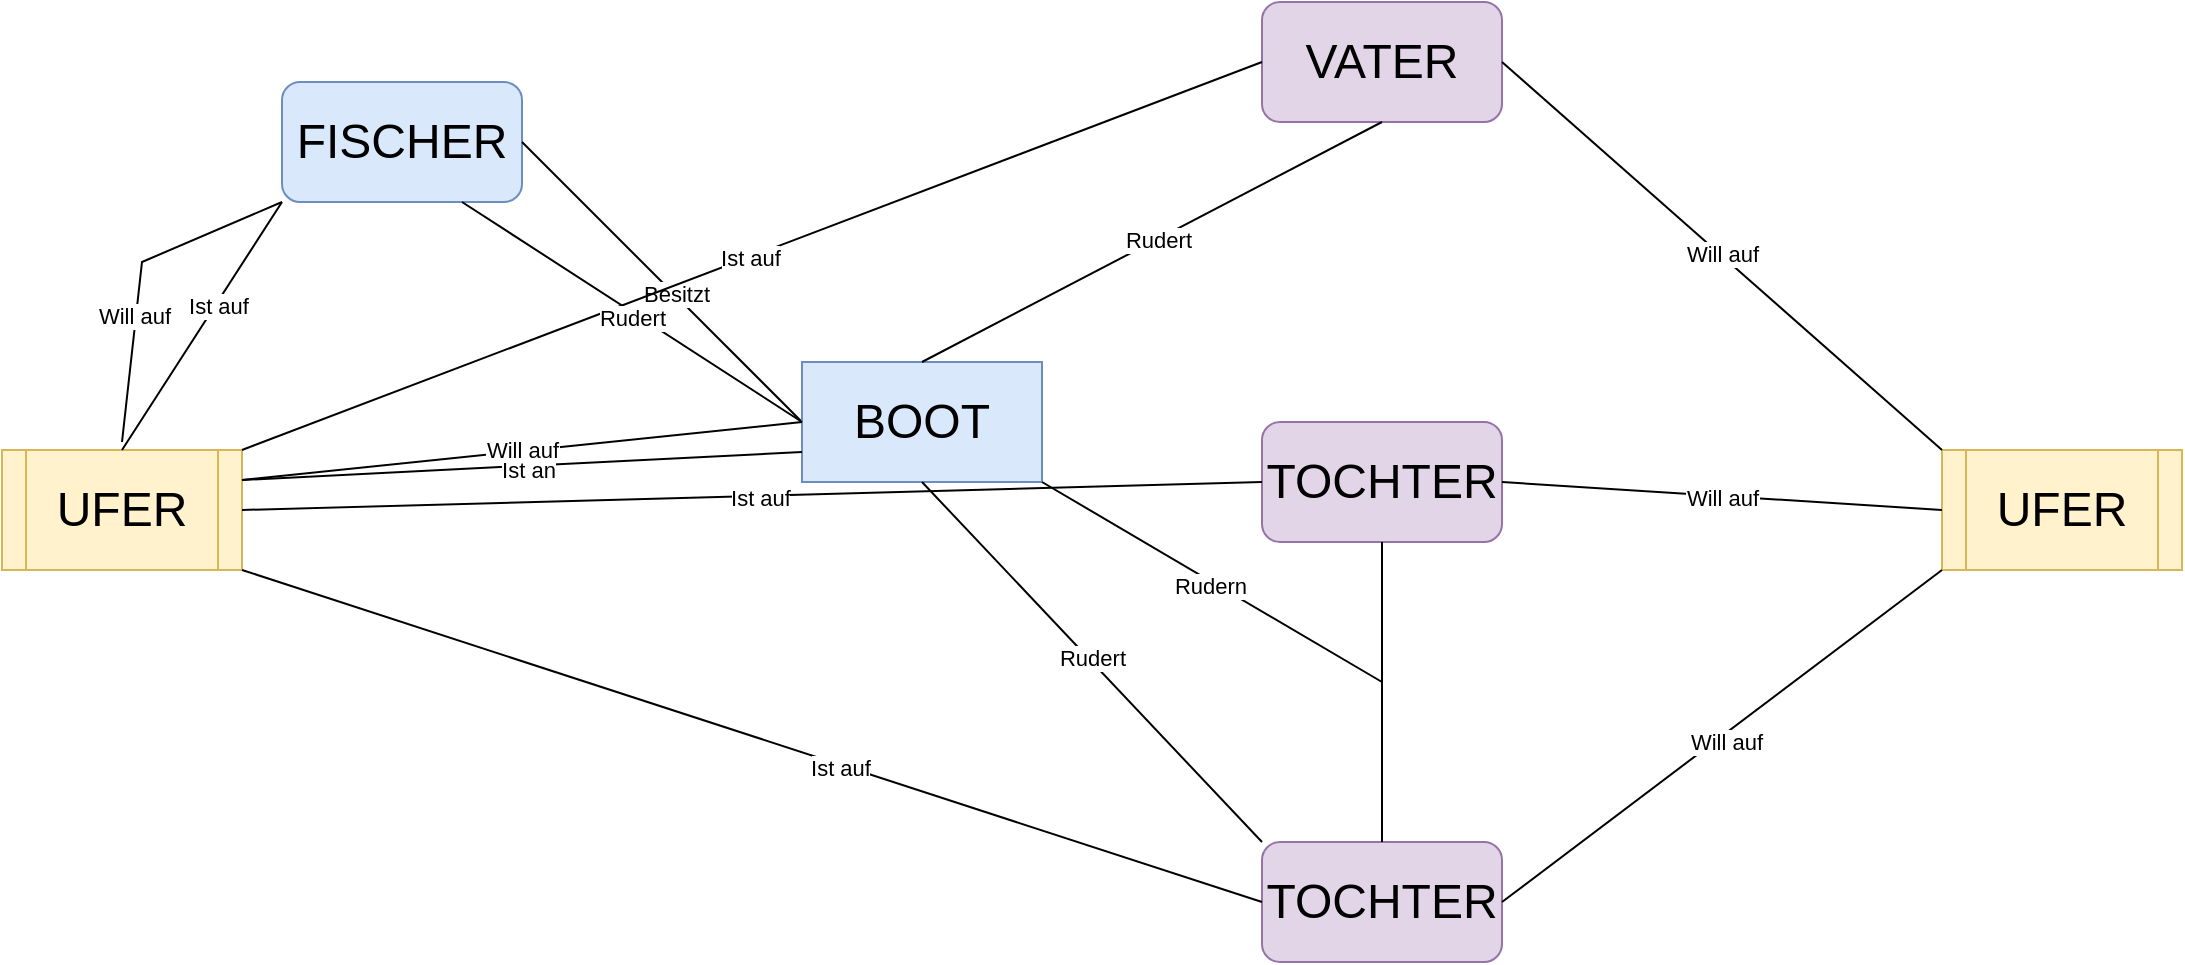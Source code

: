 <mxfile version="24.7.17">
  <diagram name="Page-1" id="_Efg953ctInEet6lu3Dl">
    <mxGraphModel dx="1659" dy="885" grid="1" gridSize="10" guides="1" tooltips="1" connect="1" arrows="1" fold="1" page="1" pageScale="1" pageWidth="1169" pageHeight="827" background="none" math="0" shadow="0">
      <root>
        <mxCell id="0" />
        <mxCell id="1" parent="0" />
        <mxCell id="EqDXccSBfP7TnJm29CeI-1" value="&lt;font style=&quot;font-size: 24px;&quot;&gt;VATER&lt;/font&gt;" style="rounded=1;whiteSpace=wrap;html=1;fillColor=#e1d5e7;strokeColor=#9673a6;" vertex="1" parent="1">
          <mxGeometry x="660" y="160" width="120" height="60" as="geometry" />
        </mxCell>
        <mxCell id="EqDXccSBfP7TnJm29CeI-2" value="&lt;font style=&quot;font-size: 24px;&quot;&gt;TOCHTER&lt;/font&gt;" style="rounded=1;whiteSpace=wrap;html=1;fillColor=#e1d5e7;strokeColor=#9673a6;" vertex="1" parent="1">
          <mxGeometry x="660" y="370" width="120" height="60" as="geometry" />
        </mxCell>
        <mxCell id="EqDXccSBfP7TnJm29CeI-3" value="&lt;font style=&quot;font-size: 24px;&quot;&gt;TOCHTER&lt;/font&gt;" style="rounded=1;whiteSpace=wrap;html=1;fillColor=#e1d5e7;strokeColor=#9673a6;" vertex="1" parent="1">
          <mxGeometry x="660" y="580" width="120" height="60" as="geometry" />
        </mxCell>
        <mxCell id="EqDXccSBfP7TnJm29CeI-4" value="&lt;font style=&quot;font-size: 24px;&quot;&gt;FISCHER&lt;/font&gt;" style="rounded=1;whiteSpace=wrap;html=1;fillColor=#dae8fc;strokeColor=#6c8ebf;" vertex="1" parent="1">
          <mxGeometry x="170" y="200" width="120" height="60" as="geometry" />
        </mxCell>
        <mxCell id="EqDXccSBfP7TnJm29CeI-6" value="&lt;font style=&quot;font-size: 24px;&quot;&gt;UFER&lt;/font&gt;" style="shape=process;whiteSpace=wrap;html=1;backgroundOutline=1;fillColor=#fff2cc;strokeColor=#d6b656;" vertex="1" parent="1">
          <mxGeometry x="30" y="384" width="120" height="60" as="geometry" />
        </mxCell>
        <mxCell id="EqDXccSBfP7TnJm29CeI-7" value="&lt;font style=&quot;font-size: 24px;&quot;&gt;UFER&lt;/font&gt;" style="shape=process;whiteSpace=wrap;html=1;backgroundOutline=1;fillColor=#fff2cc;strokeColor=#d6b656;" vertex="1" parent="1">
          <mxGeometry x="1000" y="384" width="120" height="60" as="geometry" />
        </mxCell>
        <mxCell id="EqDXccSBfP7TnJm29CeI-12" value="" style="endArrow=none;html=1;rounded=0;exitX=0;exitY=0.5;exitDx=0;exitDy=0;entryX=1;entryY=0.5;entryDx=0;entryDy=0;" edge="1" parent="1" target="EqDXccSBfP7TnJm29CeI-4">
          <mxGeometry width="50" height="50" relative="1" as="geometry">
            <mxPoint x="430" y="370" as="sourcePoint" />
            <mxPoint x="300" y="230" as="targetPoint" />
          </mxGeometry>
        </mxCell>
        <mxCell id="EqDXccSBfP7TnJm29CeI-13" value="Besitzt" style="edgeLabel;html=1;align=center;verticalAlign=middle;resizable=0;points=[];" vertex="1" connectable="0" parent="EqDXccSBfP7TnJm29CeI-12">
          <mxGeometry x="-0.09" y="-1" relative="1" as="geometry">
            <mxPoint as="offset" />
          </mxGeometry>
        </mxCell>
        <mxCell id="EqDXccSBfP7TnJm29CeI-14" value="" style="endArrow=none;html=1;rounded=0;entryX=0;entryY=0;entryDx=0;entryDy=0;exitX=1;exitY=0.5;exitDx=0;exitDy=0;" edge="1" parent="1" source="EqDXccSBfP7TnJm29CeI-1" target="EqDXccSBfP7TnJm29CeI-7">
          <mxGeometry width="50" height="50" relative="1" as="geometry">
            <mxPoint x="780" y="280" as="sourcePoint" />
            <mxPoint x="830" y="230" as="targetPoint" />
            <Array as="points" />
          </mxGeometry>
        </mxCell>
        <mxCell id="EqDXccSBfP7TnJm29CeI-15" value="Will auf" style="edgeLabel;html=1;align=center;verticalAlign=middle;resizable=0;points=[];" vertex="1" connectable="0" parent="EqDXccSBfP7TnJm29CeI-14">
          <mxGeometry x="-0.005" y="1" relative="1" as="geometry">
            <mxPoint as="offset" />
          </mxGeometry>
        </mxCell>
        <mxCell id="EqDXccSBfP7TnJm29CeI-16" value="" style="endArrow=none;html=1;rounded=0;exitX=1;exitY=0;exitDx=0;exitDy=0;entryX=0;entryY=0.5;entryDx=0;entryDy=0;" edge="1" parent="1" source="EqDXccSBfP7TnJm29CeI-6" target="EqDXccSBfP7TnJm29CeI-1">
          <mxGeometry width="50" height="50" relative="1" as="geometry">
            <mxPoint x="610" y="330" as="sourcePoint" />
            <mxPoint x="660" y="280" as="targetPoint" />
          </mxGeometry>
        </mxCell>
        <mxCell id="EqDXccSBfP7TnJm29CeI-17" value="Ist auf" style="edgeLabel;html=1;align=center;verticalAlign=middle;resizable=0;points=[];" vertex="1" connectable="0" parent="EqDXccSBfP7TnJm29CeI-16">
          <mxGeometry x="-0.007" relative="1" as="geometry">
            <mxPoint as="offset" />
          </mxGeometry>
        </mxCell>
        <mxCell id="EqDXccSBfP7TnJm29CeI-18" value="" style="endArrow=none;html=1;rounded=0;exitX=1;exitY=0.5;exitDx=0;exitDy=0;" edge="1" parent="1" source="EqDXccSBfP7TnJm29CeI-6">
          <mxGeometry width="50" height="50" relative="1" as="geometry">
            <mxPoint x="610" y="450" as="sourcePoint" />
            <mxPoint x="660" y="400" as="targetPoint" />
          </mxGeometry>
        </mxCell>
        <mxCell id="EqDXccSBfP7TnJm29CeI-19" value="Ist auf" style="edgeLabel;html=1;align=center;verticalAlign=middle;resizable=0;points=[];" vertex="1" connectable="0" parent="EqDXccSBfP7TnJm29CeI-18">
          <mxGeometry x="0.013" y="-1" relative="1" as="geometry">
            <mxPoint as="offset" />
          </mxGeometry>
        </mxCell>
        <mxCell id="EqDXccSBfP7TnJm29CeI-20" value="" style="endArrow=none;html=1;rounded=0;entryX=0;entryY=0.5;entryDx=0;entryDy=0;exitX=1;exitY=0.5;exitDx=0;exitDy=0;" edge="1" parent="1" source="EqDXccSBfP7TnJm29CeI-2" target="EqDXccSBfP7TnJm29CeI-7">
          <mxGeometry width="50" height="50" relative="1" as="geometry">
            <mxPoint x="780" y="400" as="sourcePoint" />
            <mxPoint x="830" y="350" as="targetPoint" />
          </mxGeometry>
        </mxCell>
        <mxCell id="EqDXccSBfP7TnJm29CeI-21" value="Will auf" style="edgeLabel;html=1;align=center;verticalAlign=middle;resizable=0;points=[];" vertex="1" connectable="0" parent="EqDXccSBfP7TnJm29CeI-20">
          <mxGeometry x="-0.001" y="-1" relative="1" as="geometry">
            <mxPoint as="offset" />
          </mxGeometry>
        </mxCell>
        <mxCell id="EqDXccSBfP7TnJm29CeI-22" value="" style="endArrow=none;html=1;rounded=0;exitX=1;exitY=1;exitDx=0;exitDy=0;entryX=0;entryY=0.5;entryDx=0;entryDy=0;" edge="1" parent="1" source="EqDXccSBfP7TnJm29CeI-6" target="EqDXccSBfP7TnJm29CeI-3">
          <mxGeometry width="50" height="50" relative="1" as="geometry">
            <mxPoint x="610" y="570" as="sourcePoint" />
            <mxPoint x="660" y="520" as="targetPoint" />
          </mxGeometry>
        </mxCell>
        <mxCell id="EqDXccSBfP7TnJm29CeI-23" value="Ist auf" style="edgeLabel;html=1;align=center;verticalAlign=middle;resizable=0;points=[];" vertex="1" connectable="0" parent="EqDXccSBfP7TnJm29CeI-22">
          <mxGeometry x="0.173" y="-1" relative="1" as="geometry">
            <mxPoint as="offset" />
          </mxGeometry>
        </mxCell>
        <mxCell id="EqDXccSBfP7TnJm29CeI-24" value="" style="endArrow=none;html=1;rounded=0;exitX=0.5;exitY=0;exitDx=0;exitDy=0;entryX=0;entryY=1;entryDx=0;entryDy=0;" edge="1" parent="1" source="EqDXccSBfP7TnJm29CeI-6" target="EqDXccSBfP7TnJm29CeI-4">
          <mxGeometry width="50" height="50" relative="1" as="geometry">
            <mxPoint x="90" y="380" as="sourcePoint" />
            <mxPoint x="170" y="260" as="targetPoint" />
          </mxGeometry>
        </mxCell>
        <mxCell id="EqDXccSBfP7TnJm29CeI-25" value="Ist auf" style="edgeLabel;html=1;align=center;verticalAlign=middle;resizable=0;points=[];" vertex="1" connectable="0" parent="EqDXccSBfP7TnJm29CeI-24">
          <mxGeometry x="0.173" y="-1" relative="1" as="geometry">
            <mxPoint as="offset" />
          </mxGeometry>
        </mxCell>
        <mxCell id="EqDXccSBfP7TnJm29CeI-27" value="" style="endArrow=none;html=1;rounded=0;entryX=0;entryY=1;entryDx=0;entryDy=0;exitX=1;exitY=0.5;exitDx=0;exitDy=0;" edge="1" parent="1" source="EqDXccSBfP7TnJm29CeI-3" target="EqDXccSBfP7TnJm29CeI-7">
          <mxGeometry width="50" height="50" relative="1" as="geometry">
            <mxPoint x="780" y="520" as="sourcePoint" />
            <mxPoint x="830" y="470" as="targetPoint" />
          </mxGeometry>
        </mxCell>
        <mxCell id="EqDXccSBfP7TnJm29CeI-28" value="Will auf" style="edgeLabel;html=1;align=center;verticalAlign=middle;resizable=0;points=[];" vertex="1" connectable="0" parent="EqDXccSBfP7TnJm29CeI-27">
          <mxGeometry x="0.002" y="-3" relative="1" as="geometry">
            <mxPoint as="offset" />
          </mxGeometry>
        </mxCell>
        <mxCell id="EqDXccSBfP7TnJm29CeI-29" value="" style="endArrow=none;html=1;rounded=0;" edge="1" parent="1">
          <mxGeometry width="50" height="50" relative="1" as="geometry">
            <mxPoint x="90" y="380" as="sourcePoint" />
            <mxPoint x="170" y="260" as="targetPoint" />
            <Array as="points">
              <mxPoint x="100" y="290" />
            </Array>
          </mxGeometry>
        </mxCell>
        <mxCell id="EqDXccSBfP7TnJm29CeI-31" value="Will auf" style="edgeLabel;html=1;align=center;verticalAlign=middle;resizable=0;points=[];" vertex="1" connectable="0" parent="EqDXccSBfP7TnJm29CeI-29">
          <mxGeometry x="-0.236" y="1" relative="1" as="geometry">
            <mxPoint as="offset" />
          </mxGeometry>
        </mxCell>
        <mxCell id="EqDXccSBfP7TnJm29CeI-33" value="&lt;font style=&quot;font-size: 24px;&quot;&gt;BOOT&lt;/font&gt;" style="rounded=0;whiteSpace=wrap;html=1;fillColor=#dae8fc;strokeColor=#6c8ebf;" vertex="1" parent="1">
          <mxGeometry x="430" y="340" width="120" height="60" as="geometry" />
        </mxCell>
        <mxCell id="EqDXccSBfP7TnJm29CeI-34" value="" style="endArrow=none;html=1;rounded=0;exitX=0.5;exitY=0;exitDx=0;exitDy=0;" edge="1" parent="1" source="EqDXccSBfP7TnJm29CeI-3">
          <mxGeometry width="50" height="50" relative="1" as="geometry">
            <mxPoint x="670" y="480" as="sourcePoint" />
            <mxPoint x="720" y="430" as="targetPoint" />
          </mxGeometry>
        </mxCell>
        <mxCell id="EqDXccSBfP7TnJm29CeI-35" value="" style="endArrow=none;html=1;rounded=0;exitX=1;exitY=1;exitDx=0;exitDy=0;" edge="1" parent="1" source="EqDXccSBfP7TnJm29CeI-33">
          <mxGeometry width="50" height="50" relative="1" as="geometry">
            <mxPoint x="670" y="550" as="sourcePoint" />
            <mxPoint x="720" y="500" as="targetPoint" />
          </mxGeometry>
        </mxCell>
        <mxCell id="EqDXccSBfP7TnJm29CeI-36" value="Rudern" style="edgeLabel;html=1;align=center;verticalAlign=middle;resizable=0;points=[];" vertex="1" connectable="0" parent="EqDXccSBfP7TnJm29CeI-35">
          <mxGeometry x="-0.001" y="-2" relative="1" as="geometry">
            <mxPoint as="offset" />
          </mxGeometry>
        </mxCell>
        <mxCell id="EqDXccSBfP7TnJm29CeI-37" value="" style="endArrow=none;html=1;rounded=0;exitX=0;exitY=0;exitDx=0;exitDy=0;entryX=0.5;entryY=1;entryDx=0;entryDy=0;" edge="1" parent="1" source="EqDXccSBfP7TnJm29CeI-3" target="EqDXccSBfP7TnJm29CeI-33">
          <mxGeometry width="50" height="50" relative="1" as="geometry">
            <mxPoint x="400" y="460" as="sourcePoint" />
            <mxPoint x="450" y="410" as="targetPoint" />
          </mxGeometry>
        </mxCell>
        <mxCell id="EqDXccSBfP7TnJm29CeI-38" value="Rudert" style="edgeLabel;html=1;align=center;verticalAlign=middle;resizable=0;points=[];" vertex="1" connectable="0" parent="EqDXccSBfP7TnJm29CeI-37">
          <mxGeometry x="0.015" y="-1" relative="1" as="geometry">
            <mxPoint as="offset" />
          </mxGeometry>
        </mxCell>
        <mxCell id="EqDXccSBfP7TnJm29CeI-39" value="" style="endArrow=none;html=1;rounded=0;exitX=0.5;exitY=0;exitDx=0;exitDy=0;" edge="1" parent="1" source="EqDXccSBfP7TnJm29CeI-33">
          <mxGeometry width="50" height="50" relative="1" as="geometry">
            <mxPoint x="670" y="270" as="sourcePoint" />
            <mxPoint x="720" y="220" as="targetPoint" />
          </mxGeometry>
        </mxCell>
        <mxCell id="EqDXccSBfP7TnJm29CeI-40" value="Rudert" style="edgeLabel;html=1;align=center;verticalAlign=middle;resizable=0;points=[];" vertex="1" connectable="0" parent="EqDXccSBfP7TnJm29CeI-39">
          <mxGeometry x="0.02" relative="1" as="geometry">
            <mxPoint as="offset" />
          </mxGeometry>
        </mxCell>
        <mxCell id="EqDXccSBfP7TnJm29CeI-41" value="" style="endArrow=none;html=1;rounded=0;entryX=0.75;entryY=1;entryDx=0;entryDy=0;exitX=0;exitY=0.5;exitDx=0;exitDy=0;" edge="1" parent="1" source="EqDXccSBfP7TnJm29CeI-33" target="EqDXccSBfP7TnJm29CeI-4">
          <mxGeometry width="50" height="50" relative="1" as="geometry">
            <mxPoint x="240" y="310" as="sourcePoint" />
            <mxPoint x="290" y="260" as="targetPoint" />
          </mxGeometry>
        </mxCell>
        <mxCell id="EqDXccSBfP7TnJm29CeI-42" value="Rudert" style="edgeLabel;html=1;align=center;verticalAlign=middle;resizable=0;points=[];" vertex="1" connectable="0" parent="EqDXccSBfP7TnJm29CeI-41">
          <mxGeometry x="-0.011" y="3" relative="1" as="geometry">
            <mxPoint as="offset" />
          </mxGeometry>
        </mxCell>
        <mxCell id="EqDXccSBfP7TnJm29CeI-43" value="" style="endArrow=none;html=1;rounded=0;exitX=1;exitY=0.25;exitDx=0;exitDy=0;" edge="1" parent="1" source="EqDXccSBfP7TnJm29CeI-6">
          <mxGeometry width="50" height="50" relative="1" as="geometry">
            <mxPoint x="380" y="420" as="sourcePoint" />
            <mxPoint x="430" y="370" as="targetPoint" />
          </mxGeometry>
        </mxCell>
        <mxCell id="EqDXccSBfP7TnJm29CeI-44" value="Will auf" style="edgeLabel;html=1;align=center;verticalAlign=middle;resizable=0;points=[];" vertex="1" connectable="0" parent="EqDXccSBfP7TnJm29CeI-43">
          <mxGeometry x="-0.001" y="1" relative="1" as="geometry">
            <mxPoint as="offset" />
          </mxGeometry>
        </mxCell>
        <mxCell id="EqDXccSBfP7TnJm29CeI-45" value="" style="endArrow=none;html=1;rounded=0;entryX=0;entryY=0.75;entryDx=0;entryDy=0;exitX=1;exitY=0.25;exitDx=0;exitDy=0;" edge="1" parent="1" source="EqDXccSBfP7TnJm29CeI-6" target="EqDXccSBfP7TnJm29CeI-33">
          <mxGeometry width="50" height="50" relative="1" as="geometry">
            <mxPoint x="400" y="460" as="sourcePoint" />
            <mxPoint x="450" y="410" as="targetPoint" />
          </mxGeometry>
        </mxCell>
        <mxCell id="EqDXccSBfP7TnJm29CeI-46" value="Ist an" style="edgeLabel;html=1;align=center;verticalAlign=middle;resizable=0;points=[];" vertex="1" connectable="0" parent="EqDXccSBfP7TnJm29CeI-45">
          <mxGeometry x="0.015" y="-2" relative="1" as="geometry">
            <mxPoint as="offset" />
          </mxGeometry>
        </mxCell>
      </root>
    </mxGraphModel>
  </diagram>
</mxfile>
